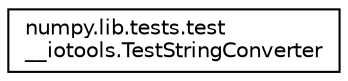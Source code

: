 digraph "Graphical Class Hierarchy"
{
 // LATEX_PDF_SIZE
  edge [fontname="Helvetica",fontsize="10",labelfontname="Helvetica",labelfontsize="10"];
  node [fontname="Helvetica",fontsize="10",shape=record];
  rankdir="LR";
  Node0 [label="numpy.lib.tests.test\l__iotools.TestStringConverter",height=0.2,width=0.4,color="black", fillcolor="white", style="filled",URL="$classnumpy_1_1lib_1_1tests_1_1test____iotools_1_1TestStringConverter.html",tooltip=" "];
}
